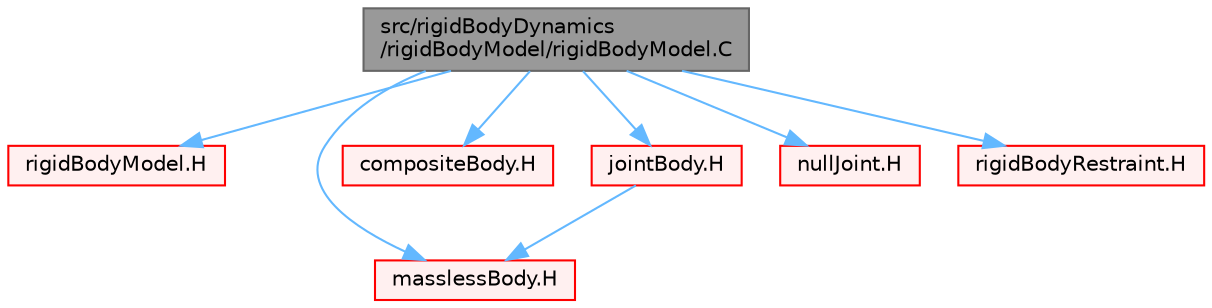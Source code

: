 digraph "src/rigidBodyDynamics/rigidBodyModel/rigidBodyModel.C"
{
 // LATEX_PDF_SIZE
  bgcolor="transparent";
  edge [fontname=Helvetica,fontsize=10,labelfontname=Helvetica,labelfontsize=10];
  node [fontname=Helvetica,fontsize=10,shape=box,height=0.2,width=0.4];
  Node1 [id="Node000001",label="src/rigidBodyDynamics\l/rigidBodyModel/rigidBodyModel.C",height=0.2,width=0.4,color="gray40", fillcolor="grey60", style="filled", fontcolor="black",tooltip=" "];
  Node1 -> Node2 [id="edge1_Node000001_Node000002",color="steelblue1",style="solid",tooltip=" "];
  Node2 [id="Node000002",label="rigidBodyModel.H",height=0.2,width=0.4,color="red", fillcolor="#FFF0F0", style="filled",URL="$rigidBodyModel_8H.html",tooltip=" "];
  Node1 -> Node226 [id="edge2_Node000001_Node000226",color="steelblue1",style="solid",tooltip=" "];
  Node226 [id="Node000226",label="masslessBody.H",height=0.2,width=0.4,color="red", fillcolor="#FFF0F0", style="filled",URL="$masslessBody_8H.html",tooltip=" "];
  Node1 -> Node228 [id="edge3_Node000001_Node000228",color="steelblue1",style="solid",tooltip=" "];
  Node228 [id="Node000228",label="compositeBody.H",height=0.2,width=0.4,color="red", fillcolor="#FFF0F0", style="filled",URL="$compositeBody_8H.html",tooltip=" "];
  Node1 -> Node230 [id="edge4_Node000001_Node000230",color="steelblue1",style="solid",tooltip=" "];
  Node230 [id="Node000230",label="jointBody.H",height=0.2,width=0.4,color="red", fillcolor="#FFF0F0", style="filled",URL="$jointBody_8H.html",tooltip=" "];
  Node230 -> Node226 [id="edge5_Node000230_Node000226",color="steelblue1",style="solid",tooltip=" "];
  Node1 -> Node232 [id="edge6_Node000001_Node000232",color="steelblue1",style="solid",tooltip=" "];
  Node232 [id="Node000232",label="nullJoint.H",height=0.2,width=0.4,color="red", fillcolor="#FFF0F0", style="filled",URL="$nullJoint_8H.html",tooltip=" "];
  Node1 -> Node233 [id="edge7_Node000001_Node000233",color="steelblue1",style="solid",tooltip=" "];
  Node233 [id="Node000233",label="rigidBodyRestraint.H",height=0.2,width=0.4,color="red", fillcolor="#FFF0F0", style="filled",URL="$rigidBodyRestraint_8H.html",tooltip=" "];
}
